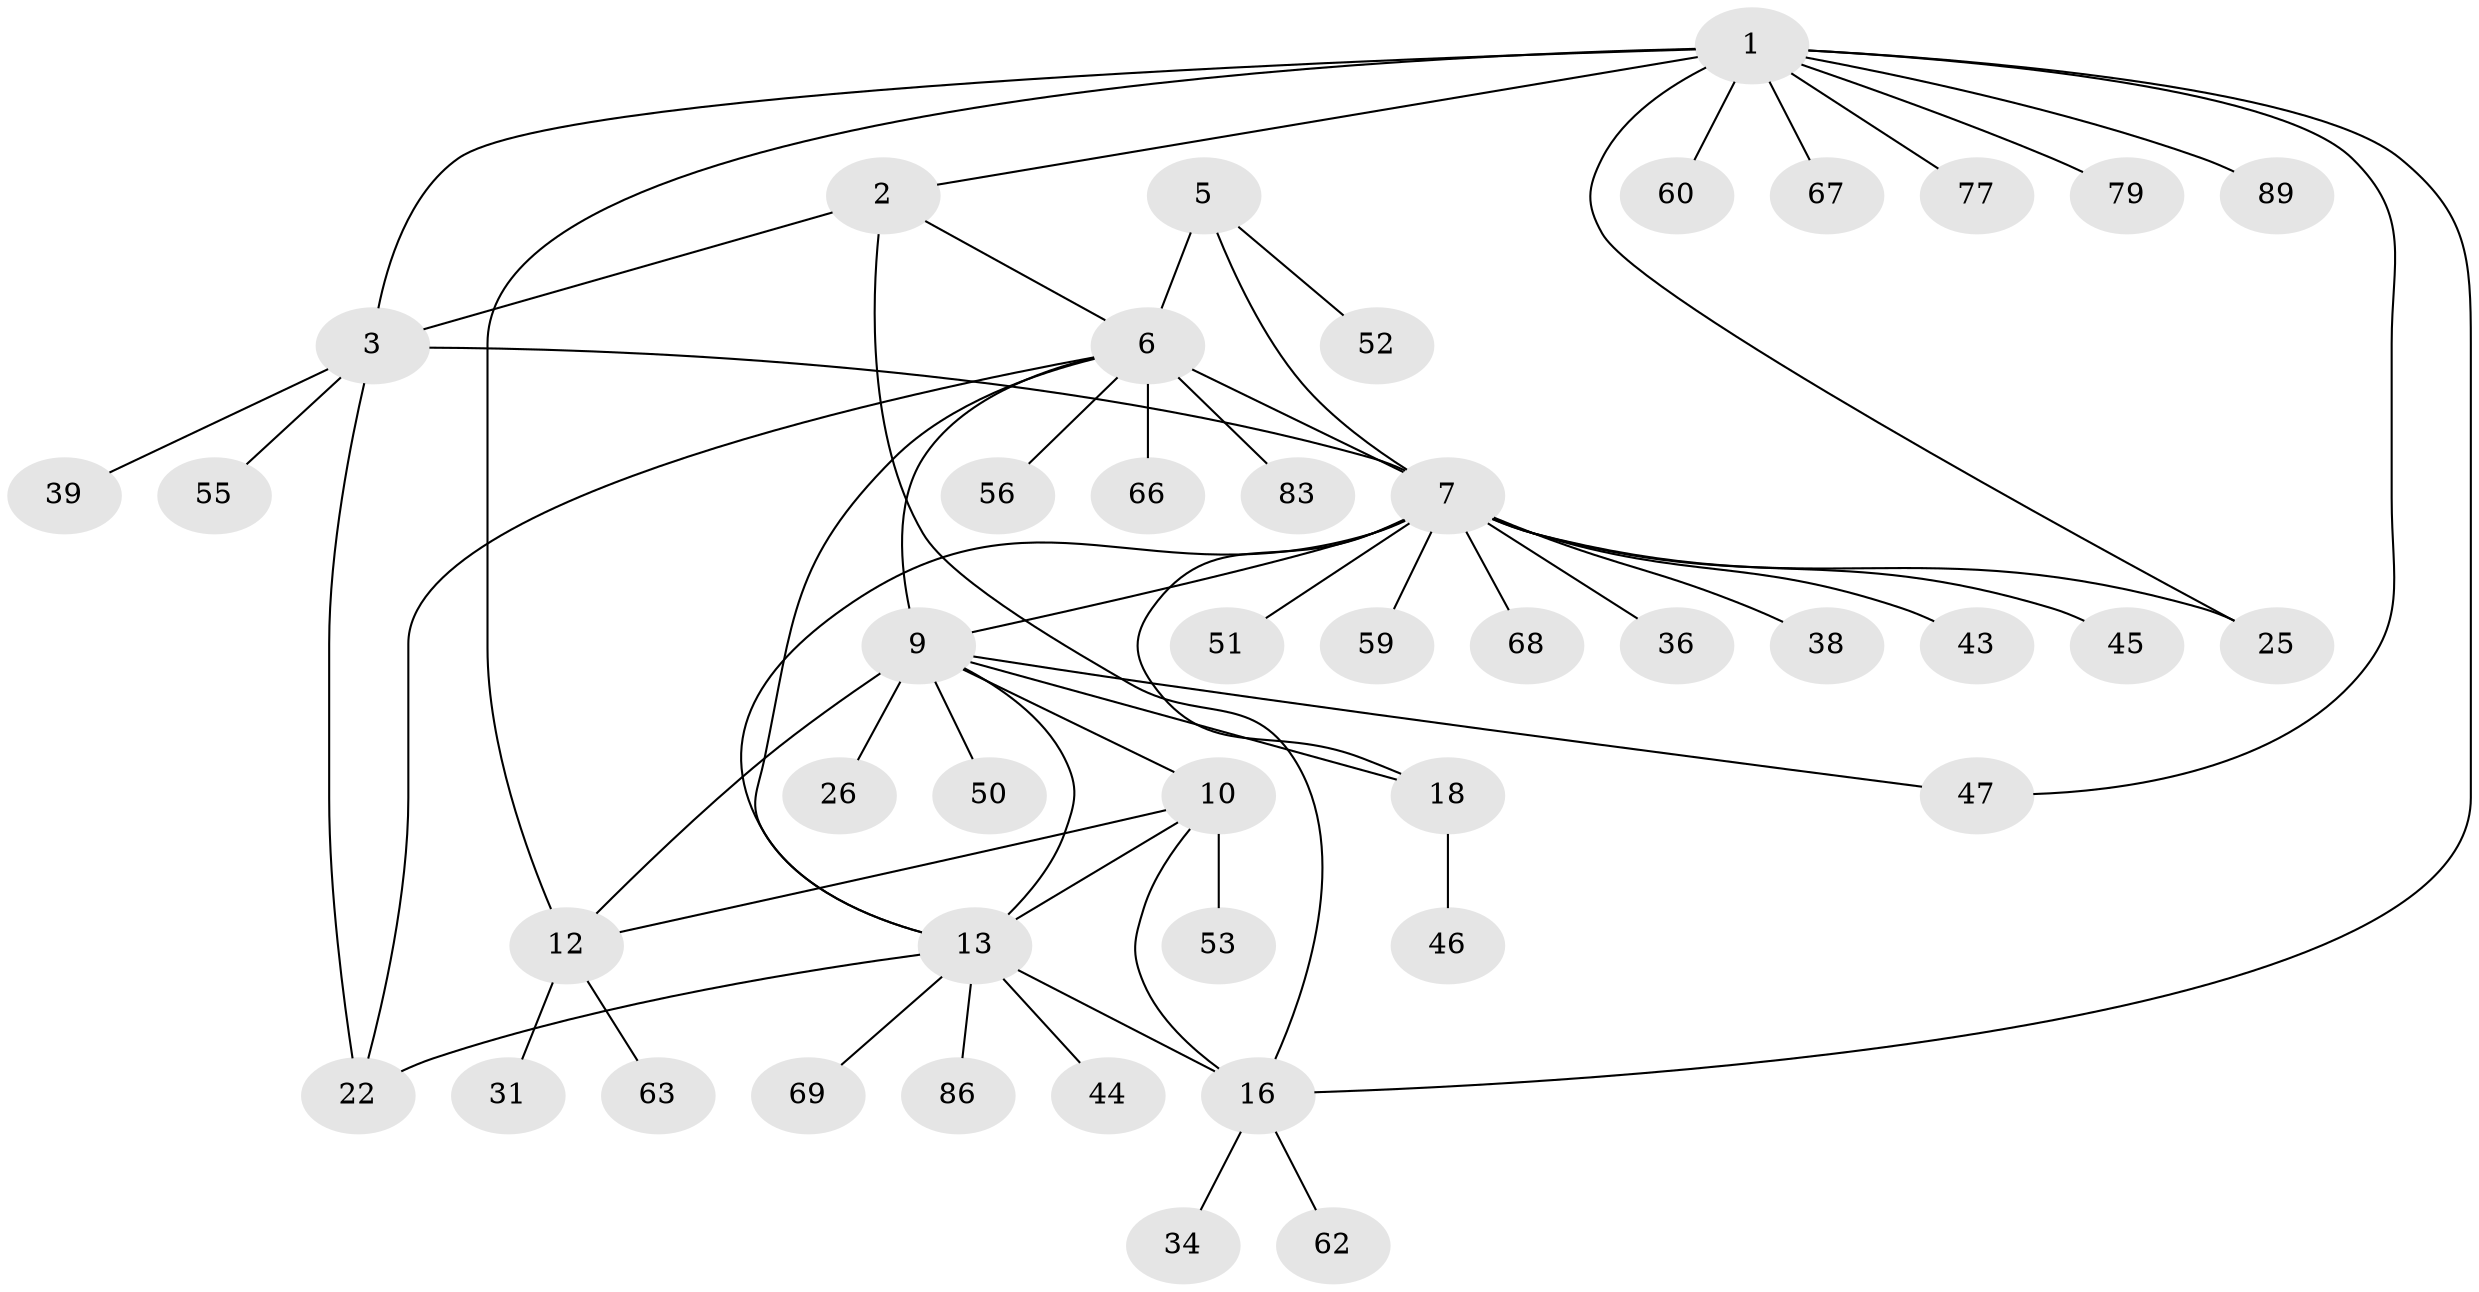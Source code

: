 // original degree distribution, {13: 0.011235955056179775, 5: 0.056179775280898875, 9: 0.02247191011235955, 11: 0.02247191011235955, 8: 0.0449438202247191, 6: 0.033707865168539325, 4: 0.0449438202247191, 1: 0.550561797752809, 3: 0.056179775280898875, 2: 0.15730337078651685}
// Generated by graph-tools (version 1.1) at 2025/15/03/09/25 04:15:55]
// undirected, 44 vertices, 60 edges
graph export_dot {
graph [start="1"]
  node [color=gray90,style=filled];
  1 [super="+30"];
  2;
  3 [super="+4+23+64+65+73"];
  5 [super="+48+42"];
  6 [super="+8+41"];
  7 [super="+19"];
  9 [super="+11+58"];
  10 [super="+49+24"];
  12;
  13 [super="+14+15"];
  16 [super="+40"];
  18 [super="+20"];
  22 [super="+70"];
  25;
  26;
  31;
  34;
  36;
  38;
  39;
  43;
  44;
  45 [super="+87"];
  46;
  47 [super="+82"];
  50 [super="+72"];
  51;
  52;
  53;
  55;
  56;
  59;
  60 [super="+84"];
  62 [super="+78"];
  63;
  66;
  67;
  68;
  69 [super="+75+85"];
  77 [super="+88"];
  79;
  83;
  86;
  89;
  1 -- 2;
  1 -- 3 [weight=2];
  1 -- 12;
  1 -- 25;
  1 -- 47;
  1 -- 60;
  1 -- 67;
  1 -- 77;
  1 -- 79;
  1 -- 89;
  1 -- 16;
  2 -- 3 [weight=2];
  2 -- 16;
  2 -- 6;
  3 -- 55;
  3 -- 22;
  3 -- 39;
  3 -- 7;
  5 -- 6 [weight=2];
  5 -- 7;
  5 -- 52;
  6 -- 7 [weight=3];
  6 -- 9;
  6 -- 22;
  6 -- 56;
  6 -- 66;
  6 -- 83;
  6 -- 13;
  7 -- 25;
  7 -- 36;
  7 -- 38;
  7 -- 45;
  7 -- 51;
  7 -- 59;
  7 -- 68;
  7 -- 18 [weight=2];
  7 -- 9;
  7 -- 43;
  7 -- 13 [weight=2];
  9 -- 10 [weight=2];
  9 -- 12 [weight=2];
  9 -- 13;
  9 -- 47;
  9 -- 18 [weight=2];
  9 -- 50;
  9 -- 26;
  10 -- 12;
  10 -- 13;
  10 -- 53;
  10 -- 16;
  12 -- 31;
  12 -- 63;
  13 -- 16 [weight=3];
  13 -- 44;
  13 -- 22;
  13 -- 86;
  13 -- 69;
  16 -- 34;
  16 -- 62;
  18 -- 46;
}
